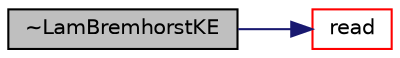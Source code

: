 digraph "~LamBremhorstKE"
{
  bgcolor="transparent";
  edge [fontname="Helvetica",fontsize="10",labelfontname="Helvetica",labelfontsize="10"];
  node [fontname="Helvetica",fontsize="10",shape=record];
  rankdir="LR";
  Node312 [label="~LamBremhorstKE",height=0.2,width=0.4,color="black", fillcolor="grey75", style="filled", fontcolor="black"];
  Node312 -> Node313 [color="midnightblue",fontsize="10",style="solid",fontname="Helvetica"];
  Node313 [label="read",height=0.2,width=0.4,color="red",URL="$a32061.html#af816873151ddb0126e98bb2f914d8ed5",tooltip="Read RASProperties dictionary. "];
}
